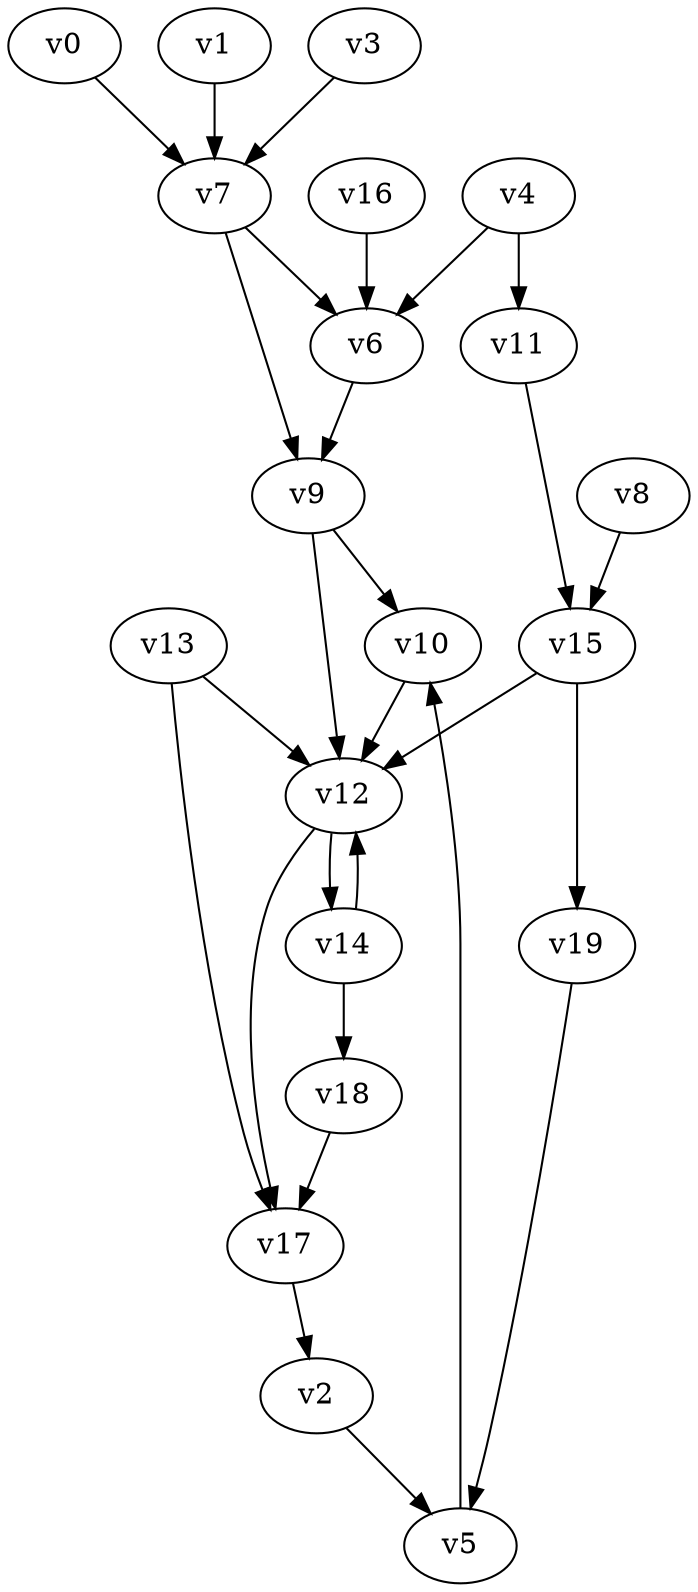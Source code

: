 digraph buchi_test017 {
    v0 [name="v0", player=0, priority=0];
    v1 [name="v1", player=1, priority=0];
    v2 [name="v2", player=1, priority=1];
    v3 [name="v3", player=1, priority=0];
    v4 [name="v4", player=0, priority=1];
    v5 [name="v5", player=1, priority=1];
    v6 [name="v6", player=0, priority=1];
    v7 [name="v7", player=0, priority=0];
    v8 [name="v8", player=1, priority=0];
    v9 [name="v9", player=1, priority=0];
    v10 [name="v10", player=1, priority=1];
    v11 [name="v11", player=1, priority=1];
    v12 [name="v12", player=0, priority=0];
    v13 [name="v13", player=0, priority=0];
    v14 [name="v14", player=1, priority=0];
    v15 [name="v15", player=1, priority=1];
    v16 [name="v16", player=1, priority=0];
    v17 [name="v17", player=0, priority=0];
    v18 [name="v18", player=1, priority=0];
    v19 [name="v19", player=0, priority=0];
    v18 -> v17;
    v3 -> v7;
    v4 -> v6;
    v5 -> v10;
    v8 -> v15;
    v10 -> v12;
    v2 -> v5;
    v13 -> v17;
    v17 -> v2;
    v14 -> v12;
    v14 -> v18;
    v4 -> v11;
    v19 -> v5;
    v9 -> v10;
    v0 -> v7;
    v16 -> v6;
    v7 -> v9;
    v7 -> v6;
    v15 -> v19;
    v12 -> v14;
    v12 -> v17;
    v9 -> v12;
    v1 -> v7;
    v11 -> v15;
    v13 -> v12;
    v15 -> v12;
    v6 -> v9;
}
